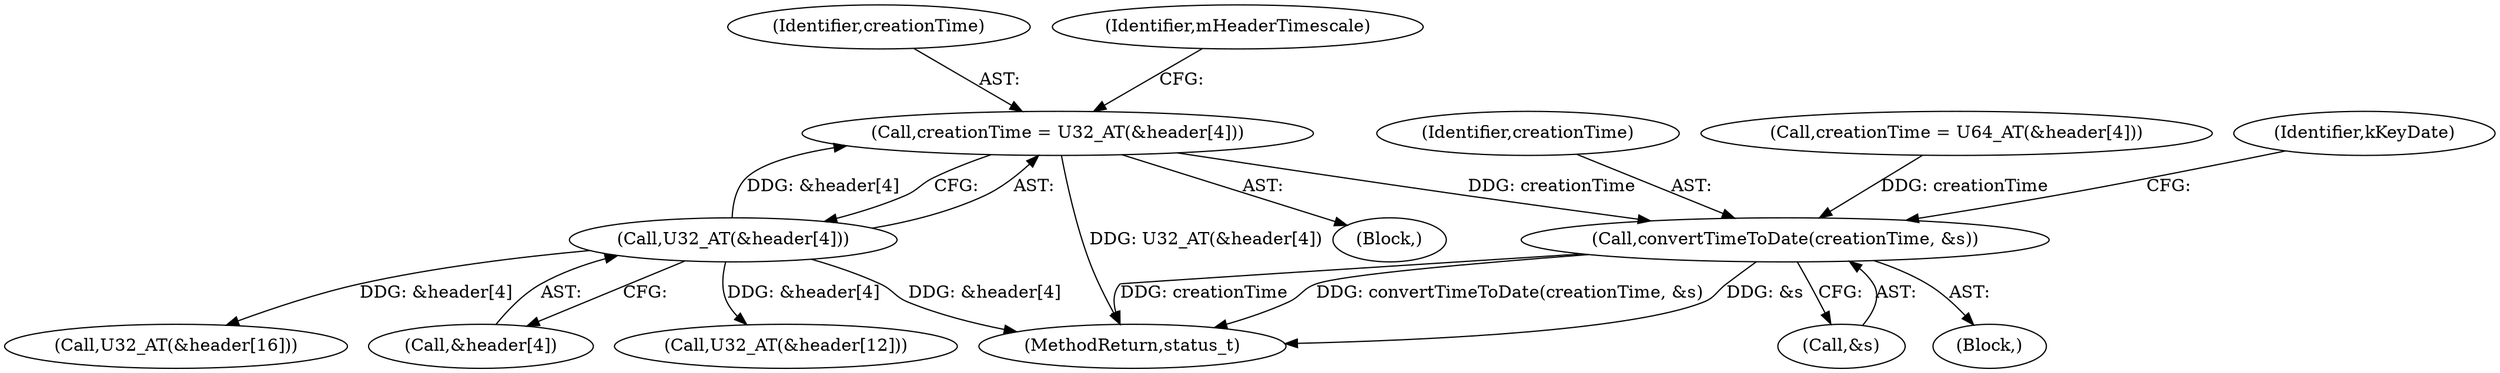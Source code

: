 digraph "0_Android_2674a7218eaa3c87f2ee26d26da5b9170e10f859@API" {
"1002417" [label="(Call,creationTime = U32_AT(&header[4]))"];
"1002419" [label="(Call,U32_AT(&header[4]))"];
"1002463" [label="(Call,convertTimeToDate(creationTime, &s))"];
"1002419" [label="(Call,U32_AT(&header[4]))"];
"1002417" [label="(Call,creationTime = U32_AT(&header[4]))"];
"1002418" [label="(Identifier,creationTime)"];
"1002426" [label="(Call,U32_AT(&header[12]))"];
"1002425" [label="(Identifier,mHeaderTimescale)"];
"1002464" [label="(Identifier,creationTime)"];
"1002376" [label="(Call,creationTime = U64_AT(&header[4]))"];
"1002927" [label="(MethodReturn,status_t)"];
"1002463" [label="(Call,convertTimeToDate(creationTime, &s))"];
"1002468" [label="(Identifier,kKeyDate)"];
"1002465" [label="(Call,&s)"];
"1002337" [label="(Block,)"];
"1002434" [label="(Call,U32_AT(&header[16]))"];
"1002416" [label="(Block,)"];
"1002420" [label="(Call,&header[4])"];
"1002417" -> "1002416"  [label="AST: "];
"1002417" -> "1002419"  [label="CFG: "];
"1002418" -> "1002417"  [label="AST: "];
"1002419" -> "1002417"  [label="AST: "];
"1002425" -> "1002417"  [label="CFG: "];
"1002417" -> "1002927"  [label="DDG: U32_AT(&header[4])"];
"1002419" -> "1002417"  [label="DDG: &header[4]"];
"1002417" -> "1002463"  [label="DDG: creationTime"];
"1002419" -> "1002420"  [label="CFG: "];
"1002420" -> "1002419"  [label="AST: "];
"1002419" -> "1002927"  [label="DDG: &header[4]"];
"1002419" -> "1002426"  [label="DDG: &header[4]"];
"1002419" -> "1002434"  [label="DDG: &header[4]"];
"1002463" -> "1002337"  [label="AST: "];
"1002463" -> "1002465"  [label="CFG: "];
"1002464" -> "1002463"  [label="AST: "];
"1002465" -> "1002463"  [label="AST: "];
"1002468" -> "1002463"  [label="CFG: "];
"1002463" -> "1002927"  [label="DDG: creationTime"];
"1002463" -> "1002927"  [label="DDG: convertTimeToDate(creationTime, &s)"];
"1002463" -> "1002927"  [label="DDG: &s"];
"1002376" -> "1002463"  [label="DDG: creationTime"];
}
